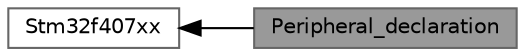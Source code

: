 digraph "Peripheral_declaration"
{
 // LATEX_PDF_SIZE
  bgcolor="transparent";
  edge [fontname=Helvetica,fontsize=10,labelfontname=Helvetica,labelfontsize=10];
  node [fontname=Helvetica,fontsize=10,shape=box,height=0.2,width=0.4];
  rankdir=LR;
  Node1 [id="Node000001",label="Peripheral_declaration",height=0.2,width=0.4,color="gray40", fillcolor="grey60", style="filled", fontcolor="black",tooltip=" "];
  Node2 [id="Node000002",label="Stm32f407xx",height=0.2,width=0.4,color="grey40", fillcolor="white", style="filled",URL="$group__stm32f407xx.html",tooltip=" "];
  Node2->Node1 [shape=plaintext, dir="back", style="solid"];
}
